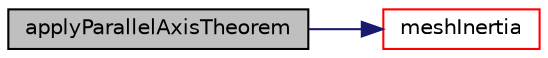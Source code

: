 digraph "applyParallelAxisTheorem"
{
  bgcolor="transparent";
  edge [fontname="Helvetica",fontsize="10",labelfontname="Helvetica",labelfontsize="10"];
  node [fontname="Helvetica",fontsize="10",shape=record];
  rankdir="LR";
  Node1 [label="applyParallelAxisTheorem",height=0.2,width=0.4,color="black", fillcolor="grey75", style="filled", fontcolor="black"];
  Node1 -> Node2 [color="midnightblue",fontsize="10",style="solid",fontname="Helvetica"];
  Node2 [label="meshInertia",height=0.2,width=0.4,color="red",URL="$a01559.html#a2c5223f23f54d268ebbdd786c65e3d63"];
}
